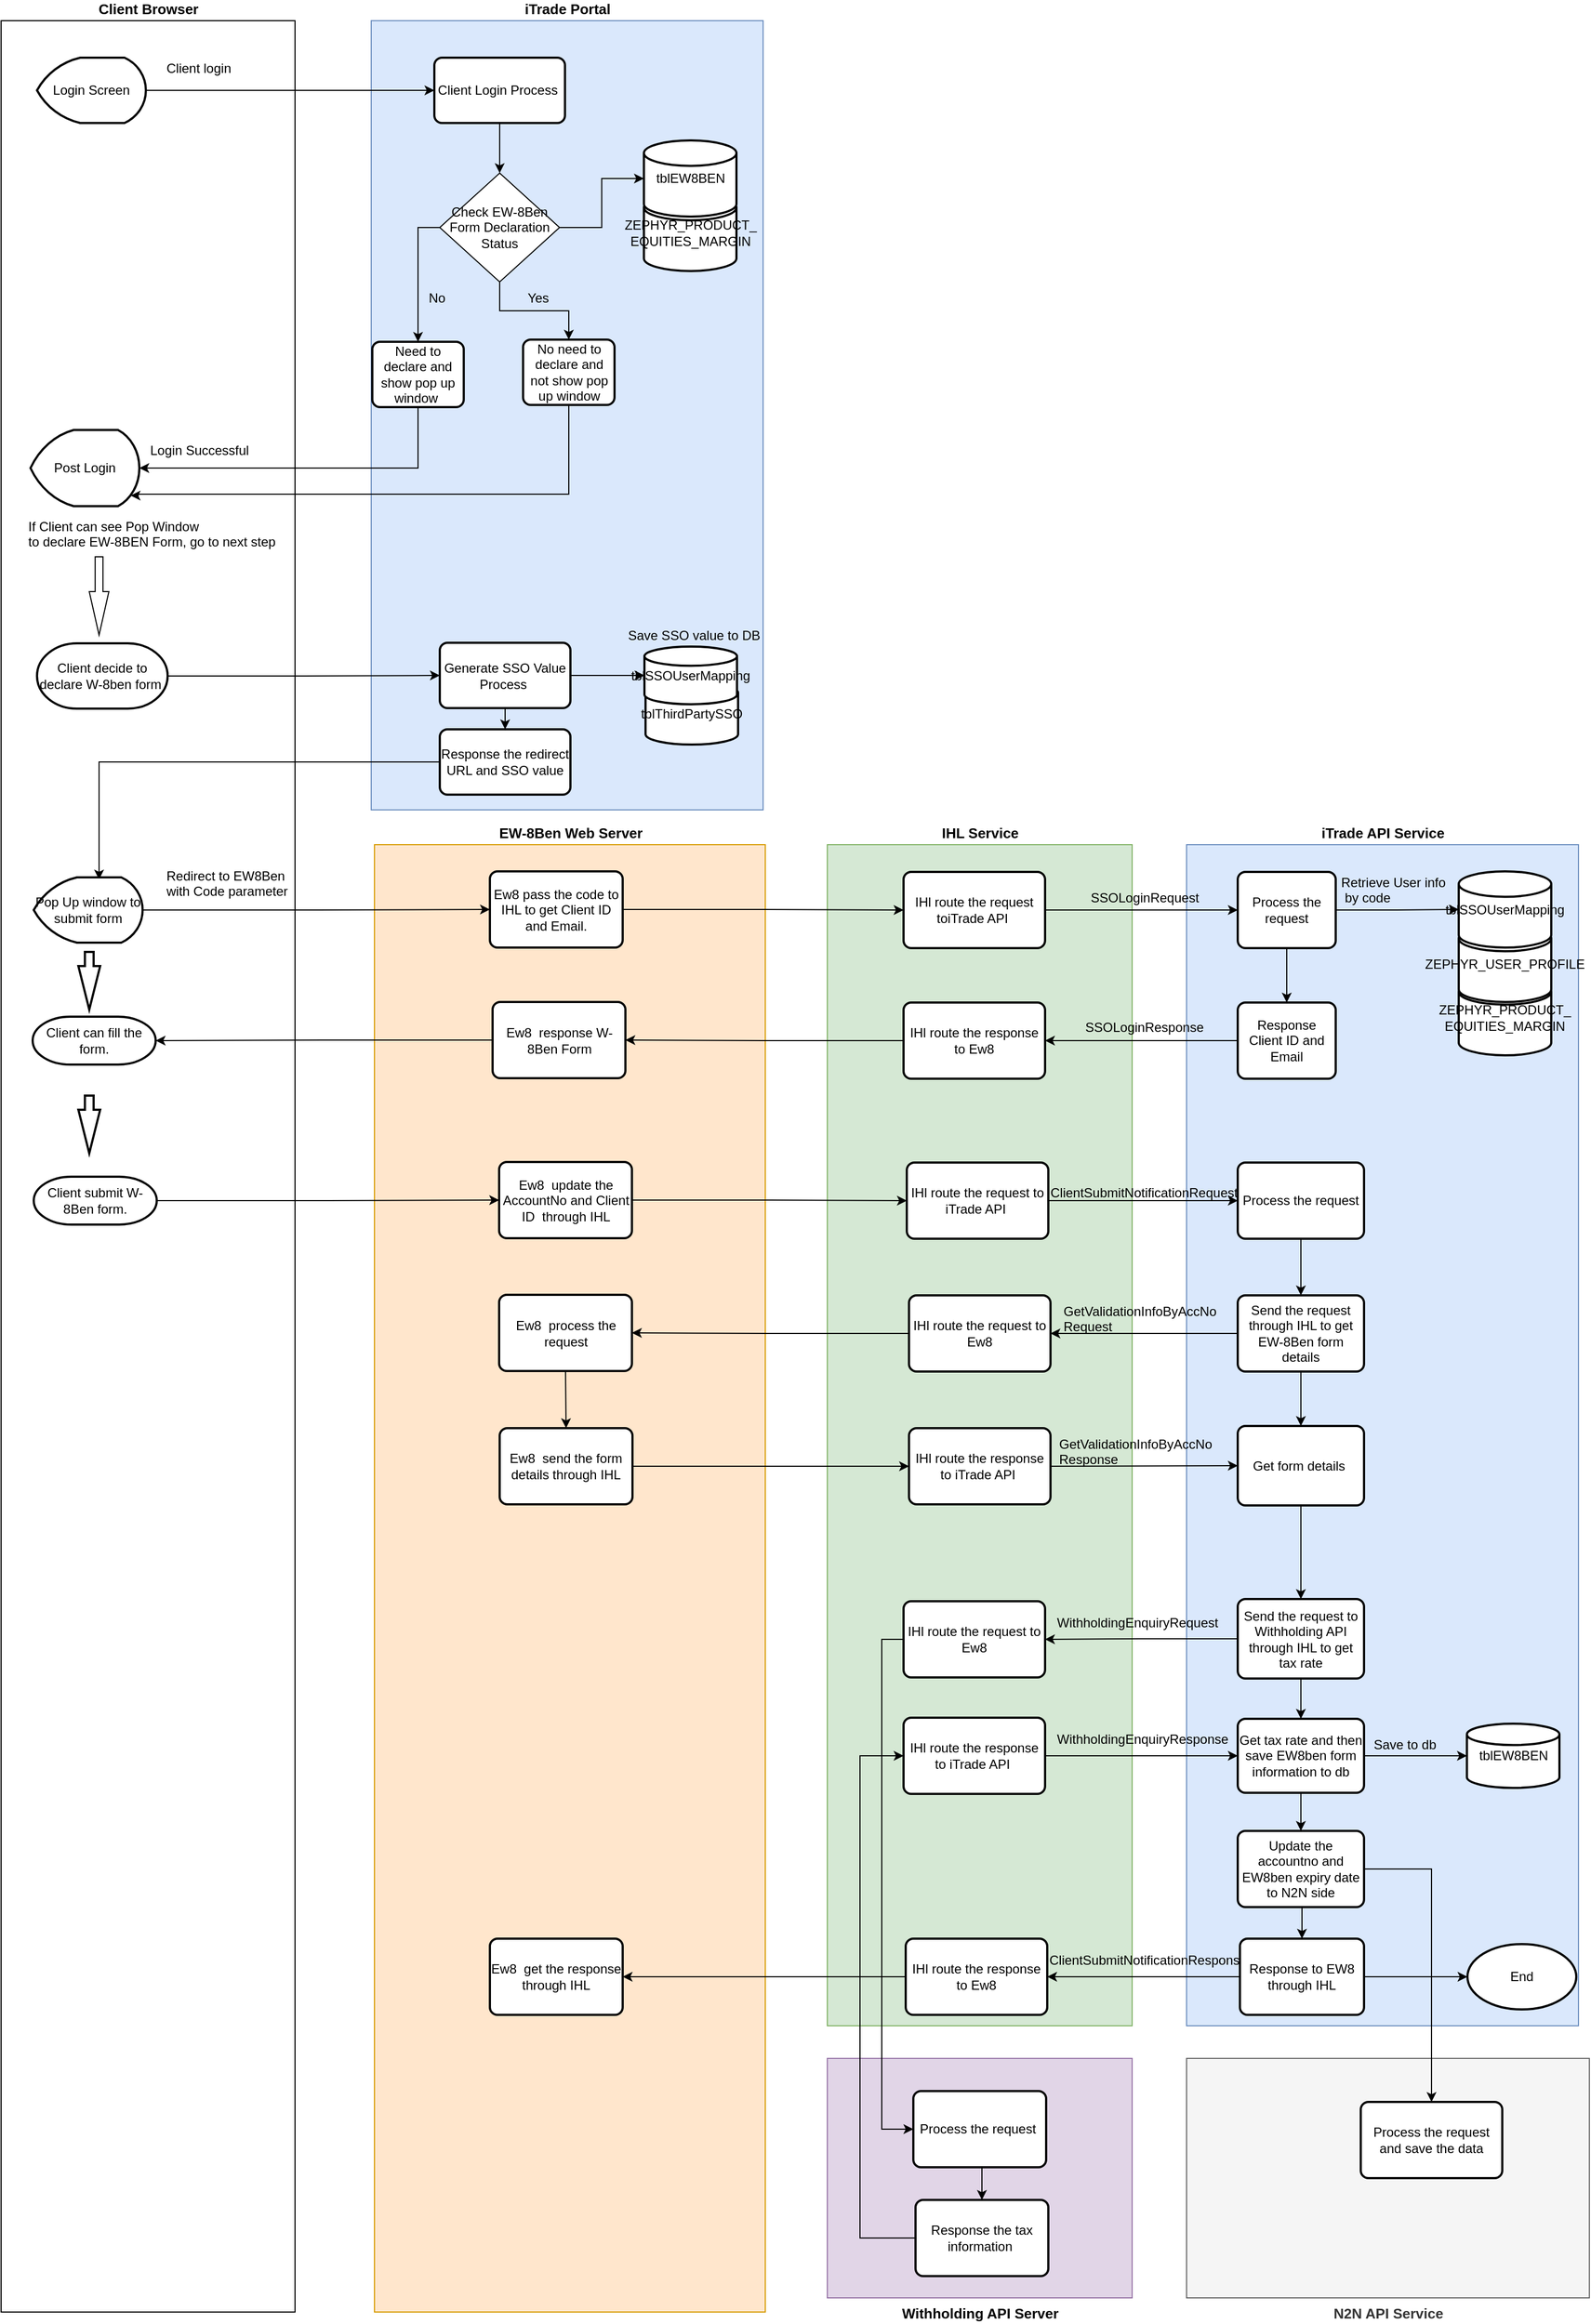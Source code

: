 <mxfile version="10.5.9" type="github"><diagram id="YMtYOnzUOrOTfLu4kTXC" name="Page-1"><mxGraphModel dx="1604" dy="1848" grid="1" gridSize="10" guides="1" tooltips="1" connect="1" arrows="1" fold="1" page="1" pageScale="1" pageWidth="850" pageHeight="1100" math="0" shadow="0"><root><mxCell id="0"/><mxCell id="1" parent="0"/><mxCell id="tJ9BCTHQ244fIdcCI2bb-15" value="Client Browser" style="verticalLabelPosition=top;verticalAlign=bottom;html=1;shape=mxgraph.basic.rect;fillColor=#ffffff;fillColor2=none;strokeColor=#000000;strokeWidth=1;size=20;indent=5;labelPosition=center;align=center;fontStyle=1;fontSize=13;" parent="1" vertex="1"><mxGeometry x="-682" y="-965" width="270" height="2105" as="geometry"/></mxCell><mxCell id="tJ9BCTHQ244fIdcCI2bb-10" value="iTrade Portal" style="verticalLabelPosition=top;verticalAlign=bottom;html=1;shape=mxgraph.basic.rect;fillColor2=none;strokeWidth=1;size=20;indent=5;labelPosition=center;align=center;fontStyle=1;fontSize=13;fillColor=#dae8fc;strokeColor=#6c8ebf;" parent="1" vertex="1"><mxGeometry x="-342" y="-965" width="360" height="725" as="geometry"/></mxCell><mxCell id="x7NWvvhhakY7uaEACicM-8" style="edgeStyle=orthogonalEdgeStyle;rounded=0;orthogonalLoop=1;jettySize=auto;html=1;exitX=1;exitY=0.5;exitDx=0;exitDy=0;exitPerimeter=0;entryX=0;entryY=0.5;entryDx=0;entryDy=0;fontSize=13;" parent="1" source="tJ9BCTHQ244fIdcCI2bb-2" target="tJ9BCTHQ244fIdcCI2bb-8" edge="1"><mxGeometry relative="1" as="geometry"/></mxCell><mxCell id="tJ9BCTHQ244fIdcCI2bb-2" value="Login Screen" style="strokeWidth=2;html=1;shape=mxgraph.flowchart.display;whiteSpace=wrap;" parent="1" vertex="1"><mxGeometry x="-649" y="-931" width="100" height="60" as="geometry"/></mxCell><mxCell id="x7NWvvhhakY7uaEACicM-4" style="edgeStyle=orthogonalEdgeStyle;rounded=0;orthogonalLoop=1;jettySize=auto;html=1;exitX=0.5;exitY=1;exitDx=0;exitDy=0;fontSize=13;" parent="1" source="tJ9BCTHQ244fIdcCI2bb-8" target="tJ9BCTHQ244fIdcCI2bb-9" edge="1"><mxGeometry relative="1" as="geometry"/></mxCell><mxCell id="tJ9BCTHQ244fIdcCI2bb-8" value="Client Login Process&amp;nbsp;" style="rounded=1;whiteSpace=wrap;html=1;absoluteArcSize=1;arcSize=14;strokeWidth=2;" parent="1" vertex="1"><mxGeometry x="-284" y="-931" width="120" height="60" as="geometry"/></mxCell><mxCell id="22XE5wsb6GLYgaNZncnY-3" style="edgeStyle=orthogonalEdgeStyle;rounded=0;orthogonalLoop=1;jettySize=auto;html=1;exitX=0.5;exitY=1;exitDx=0;exitDy=0;entryX=0.5;entryY=0;entryDx=0;entryDy=0;" edge="1" parent="1" source="tJ9BCTHQ244fIdcCI2bb-9" target="22XE5wsb6GLYgaNZncnY-2"><mxGeometry relative="1" as="geometry"/></mxCell><mxCell id="22XE5wsb6GLYgaNZncnY-4" style="edgeStyle=orthogonalEdgeStyle;rounded=0;orthogonalLoop=1;jettySize=auto;html=1;exitX=0;exitY=0.5;exitDx=0;exitDy=0;entryX=0.5;entryY=0;entryDx=0;entryDy=0;" edge="1" parent="1" source="tJ9BCTHQ244fIdcCI2bb-9" target="22XE5wsb6GLYgaNZncnY-1"><mxGeometry relative="1" as="geometry"/></mxCell><mxCell id="tJ9BCTHQ244fIdcCI2bb-9" value="&lt;span&gt;Check EW-8Ben Form Declaration Status&lt;/span&gt;" style="rhombus;whiteSpace=wrap;html=1;" parent="1" vertex="1"><mxGeometry x="-279" y="-825" width="110" height="100" as="geometry"/></mxCell><mxCell id="tJ9BCTHQ244fIdcCI2bb-22" value="ZEPHYR_PRODUCT_&lt;br&gt;EQUITIES_MARGIN" style="strokeWidth=2;shape=mxgraph.flowchart.database;whiteSpace=wrap;html=1;labelPosition=center;verticalLabelPosition=middle;align=center;verticalAlign=middle;" parent="1" vertex="1"><mxGeometry x="-91.5" y="-805" width="85" height="70" as="geometry"/></mxCell><mxCell id="tJ9BCTHQ244fIdcCI2bb-26" style="edgeStyle=orthogonalEdgeStyle;rounded=0;orthogonalLoop=1;jettySize=auto;html=1;exitX=1;exitY=0.5;exitDx=0;exitDy=0;entryX=0;entryY=0.5;entryDx=0;entryDy=0;fontSize=13;verticalAlign=bottom;entryPerimeter=0;" parent="1" source="tJ9BCTHQ244fIdcCI2bb-9" target="tJ9BCTHQ244fIdcCI2bb-3" edge="1"><mxGeometry relative="1" as="geometry"/></mxCell><mxCell id="tJ9BCTHQ244fIdcCI2bb-3" value="tblEW8BEN" style="strokeWidth=2;html=1;shape=mxgraph.flowchart.database;whiteSpace=wrap;" parent="1" vertex="1"><mxGeometry x="-91.5" y="-855" width="85" height="70" as="geometry"/></mxCell><mxCell id="x7NWvvhhakY7uaEACicM-1" value="Yes&lt;br style=&quot;font-size: 12px&quot;&gt;" style="text;html=1;resizable=0;points=[];autosize=1;align=center;verticalAlign=top;spacingTop=-4;fontSize=12;" parent="1" vertex="1"><mxGeometry x="-209" y="-720" width="40" height="20" as="geometry"/></mxCell><mxCell id="x7NWvvhhakY7uaEACicM-14" value="Post Login" style="strokeWidth=2;html=1;shape=mxgraph.flowchart.display;whiteSpace=wrap;" parent="1" vertex="1"><mxGeometry x="-655" y="-589" width="100" height="70" as="geometry"/></mxCell><mxCell id="x7NWvvhhakY7uaEACicM-16" value="Login Successful&lt;br style=&quot;font-size: 12px;&quot;&gt;" style="text;html=1;resizable=0;points=[];autosize=1;align=left;verticalAlign=top;spacingTop=-4;fontSize=12;" parent="1" vertex="1"><mxGeometry x="-547" y="-580" width="110" height="20" as="geometry"/></mxCell><mxCell id="x7NWvvhhakY7uaEACicM-18" value="If Client can see Pop Window &lt;br style=&quot;font-size: 12px&quot;&gt;to declare EW-8BEN Form, go to next step&lt;br style=&quot;font-size: 12px&quot;&gt;" style="text;html=1;resizable=0;points=[];autosize=1;align=left;verticalAlign=top;spacingTop=-4;fontSize=12;" parent="1" vertex="1"><mxGeometry x="-659" y="-510" width="240" height="30" as="geometry"/></mxCell><mxCell id="x7NWvvhhakY7uaEACicM-19" value="Client login&lt;br style=&quot;font-size: 12px;&quot;&gt;" style="text;html=1;resizable=0;points=[];autosize=1;align=left;verticalAlign=top;spacingTop=-4;fontSize=12;" parent="1" vertex="1"><mxGeometry x="-532" y="-931" width="80" height="20" as="geometry"/></mxCell><mxCell id="x7NWvvhhakY7uaEACicM-23" style="edgeStyle=orthogonalEdgeStyle;rounded=0;orthogonalLoop=1;jettySize=auto;html=1;exitX=1;exitY=0.5;exitDx=0;exitDy=0;exitPerimeter=0;entryX=0;entryY=0.5;entryDx=0;entryDy=0;fontSize=12;" parent="1" source="x7NWvvhhakY7uaEACicM-21" target="x7NWvvhhakY7uaEACicM-22" edge="1"><mxGeometry relative="1" as="geometry"/></mxCell><mxCell id="x7NWvvhhakY7uaEACicM-21" value="Client decide to declare W-8ben form&amp;nbsp;" style="strokeWidth=2;html=1;shape=mxgraph.flowchart.terminator;whiteSpace=wrap;fontSize=12;" parent="1" vertex="1"><mxGeometry x="-649" y="-393" width="120" height="60" as="geometry"/></mxCell><mxCell id="x7NWvvhhakY7uaEACicM-28" style="edgeStyle=orthogonalEdgeStyle;rounded=0;orthogonalLoop=1;jettySize=auto;html=1;exitX=1;exitY=0.5;exitDx=0;exitDy=0;entryX=0;entryY=0.5;entryDx=0;entryDy=0;entryPerimeter=0;fontSize=12;" parent="1" source="x7NWvvhhakY7uaEACicM-22" target="x7NWvvhhakY7uaEACicM-25" edge="1"><mxGeometry relative="1" as="geometry"/></mxCell><mxCell id="BPQKgwoo89sPlXSKVGjw-5" style="edgeStyle=orthogonalEdgeStyle;rounded=0;orthogonalLoop=1;jettySize=auto;html=1;exitX=0.5;exitY=1;exitDx=0;exitDy=0;entryX=0.5;entryY=0;entryDx=0;entryDy=0;" parent="1" source="x7NWvvhhakY7uaEACicM-22" target="BPQKgwoo89sPlXSKVGjw-2" edge="1"><mxGeometry relative="1" as="geometry"/></mxCell><mxCell id="x7NWvvhhakY7uaEACicM-22" value="Generate SSO Value Process&amp;nbsp;" style="rounded=1;whiteSpace=wrap;html=1;absoluteArcSize=1;arcSize=14;strokeWidth=2;" parent="1" vertex="1"><mxGeometry x="-279" y="-393.5" width="120" height="60" as="geometry"/></mxCell><mxCell id="x7NWvvhhakY7uaEACicM-24" value="&lt;span&gt;Redirect to EW8Ben &lt;br&gt;with Code parameter&lt;/span&gt;&lt;br style=&quot;font-size: 12px&quot;&gt;" style="text;html=1;resizable=0;points=[];autosize=1;align=left;verticalAlign=top;spacingTop=-4;fontSize=12;" parent="1" vertex="1"><mxGeometry x="-532" y="-189" width="130" height="30" as="geometry"/></mxCell><mxCell id="x7NWvvhhakY7uaEACicM-26" value="tblThirdPartySSO" style="strokeWidth=2;html=1;shape=mxgraph.flowchart.database;whiteSpace=wrap;" parent="1" vertex="1"><mxGeometry x="-90" y="-357" width="85" height="57" as="geometry"/></mxCell><mxCell id="x7NWvvhhakY7uaEACicM-25" value="tblSSOUserMapping" style="strokeWidth=2;html=1;shape=mxgraph.flowchart.database;whiteSpace=wrap;" parent="1" vertex="1"><mxGeometry x="-91" y="-390" width="85" height="53" as="geometry"/></mxCell><mxCell id="x7NWvvhhakY7uaEACicM-27" value="" style="html=1;shadow=0;dashed=0;align=center;verticalAlign=middle;shape=mxgraph.arrows2.arrow;dy=0.6;dx=40;direction=south;notch=0;fontSize=12;" parent="1" vertex="1"><mxGeometry x="-601" y="-472.5" width="18" height="72" as="geometry"/></mxCell><mxCell id="BPQKgwoo89sPlXSKVGjw-10" style="edgeStyle=orthogonalEdgeStyle;rounded=0;orthogonalLoop=1;jettySize=auto;html=1;exitX=0;exitY=0.5;exitDx=0;exitDy=0;entryX=0.6;entryY=0.033;entryDx=0;entryDy=0;entryPerimeter=0;" parent="1" source="BPQKgwoo89sPlXSKVGjw-2" target="BPQKgwoo89sPlXSKVGjw-15" edge="1"><mxGeometry relative="1" as="geometry"><mxPoint x="-549" y="-345" as="targetPoint"/></mxGeometry></mxCell><mxCell id="BPQKgwoo89sPlXSKVGjw-2" value="Response the redirect URL and SSO value" style="rounded=1;whiteSpace=wrap;html=1;absoluteArcSize=1;arcSize=14;strokeWidth=2;" parent="1" vertex="1"><mxGeometry x="-279" y="-314" width="120" height="60" as="geometry"/></mxCell><mxCell id="BPQKgwoo89sPlXSKVGjw-6" value="Save SSO value to DB&lt;br style=&quot;font-size: 12px&quot;&gt;" style="text;html=1;resizable=0;points=[];autosize=1;align=left;verticalAlign=top;spacingTop=-4;fontSize=12;" parent="1" vertex="1"><mxGeometry x="-108" y="-410" width="140" height="20" as="geometry"/></mxCell><mxCell id="BPQKgwoo89sPlXSKVGjw-11" value="EW-8Ben Web Server" style="verticalLabelPosition=top;verticalAlign=bottom;html=1;shape=mxgraph.basic.rect;fillColor2=none;strokeWidth=1;size=20;indent=5;labelPosition=center;align=center;fontStyle=1;fontSize=13;fillColor=#ffe6cc;strokeColor=#d79b00;" parent="1" vertex="1"><mxGeometry x="-339" y="-208" width="359" height="1348" as="geometry"/></mxCell><mxCell id="BPQKgwoo89sPlXSKVGjw-12" value="IHL Service" style="verticalLabelPosition=top;verticalAlign=bottom;html=1;shape=mxgraph.basic.rect;fillColor2=none;strokeWidth=1;size=20;indent=5;labelPosition=center;align=center;fontStyle=1;fontSize=13;fillColor=#d5e8d4;strokeColor=#82b366;" parent="1" vertex="1"><mxGeometry x="77" y="-208" width="280" height="1085" as="geometry"/></mxCell><mxCell id="BPQKgwoo89sPlXSKVGjw-13" value="iTrade API Service" style="verticalLabelPosition=top;verticalAlign=bottom;html=1;shape=mxgraph.basic.rect;fillColor2=none;strokeWidth=1;size=20;indent=5;labelPosition=center;align=center;fontStyle=1;fontSize=13;fillColor=#dae8fc;strokeColor=#6c8ebf;" parent="1" vertex="1"><mxGeometry x="407" y="-208" width="360" height="1085" as="geometry"/></mxCell><mxCell id="BPQKgwoo89sPlXSKVGjw-14" value="N2N API Service" style="verticalLabelPosition=bottom;verticalAlign=top;html=1;shape=mxgraph.basic.rect;fillColor2=none;strokeWidth=1;size=20;indent=5;labelPosition=center;align=center;fontStyle=1;fontSize=13;fillColor=#f5f5f5;strokeColor=#666666;fontColor=#333333;" parent="1" vertex="1"><mxGeometry x="407" y="907" width="370" height="220" as="geometry"/></mxCell><mxCell id="22XE5wsb6GLYgaNZncnY-143" style="edgeStyle=orthogonalEdgeStyle;rounded=0;orthogonalLoop=1;jettySize=auto;html=1;exitX=1;exitY=0.5;exitDx=0;exitDy=0;exitPerimeter=0;entryX=0;entryY=0.5;entryDx=0;entryDy=0;" edge="1" parent="1" source="BPQKgwoo89sPlXSKVGjw-15" target="BPQKgwoo89sPlXSKVGjw-17"><mxGeometry relative="1" as="geometry"/></mxCell><mxCell id="BPQKgwoo89sPlXSKVGjw-15" value="Pop Up window to submit form" style="strokeWidth=2;html=1;shape=mxgraph.flowchart.display;whiteSpace=wrap;" parent="1" vertex="1"><mxGeometry x="-652" y="-178" width="100" height="60" as="geometry"/></mxCell><mxCell id="BPQKgwoo89sPlXSKVGjw-21" style="edgeStyle=orthogonalEdgeStyle;rounded=0;orthogonalLoop=1;jettySize=auto;html=1;exitX=1;exitY=0.5;exitDx=0;exitDy=0;entryX=0;entryY=0.5;entryDx=0;entryDy=0;" parent="1" source="BPQKgwoo89sPlXSKVGjw-17" target="BPQKgwoo89sPlXSKVGjw-20" edge="1"><mxGeometry relative="1" as="geometry"/></mxCell><mxCell id="BPQKgwoo89sPlXSKVGjw-17" value="Ew8 pass the code to IHL to get Client ID and Email." style="rounded=1;whiteSpace=wrap;html=1;absoluteArcSize=1;arcSize=14;strokeWidth=2;" parent="1" vertex="1"><mxGeometry x="-233" y="-183.5" width="122" height="70" as="geometry"/></mxCell><mxCell id="BPQKgwoo89sPlXSKVGjw-24" style="edgeStyle=orthogonalEdgeStyle;rounded=0;orthogonalLoop=1;jettySize=auto;html=1;exitX=1;exitY=0.5;exitDx=0;exitDy=0;entryX=0;entryY=0.5;entryDx=0;entryDy=0;" parent="1" source="BPQKgwoo89sPlXSKVGjw-20" target="BPQKgwoo89sPlXSKVGjw-23" edge="1"><mxGeometry relative="1" as="geometry"/></mxCell><mxCell id="BPQKgwoo89sPlXSKVGjw-20" value="IHl route the request toiTrade API&amp;nbsp;" style="rounded=1;whiteSpace=wrap;html=1;absoluteArcSize=1;arcSize=14;strokeWidth=2;" parent="1" vertex="1"><mxGeometry x="147" y="-183" width="130" height="70" as="geometry"/></mxCell><mxCell id="22XE5wsb6GLYgaNZncnY-15" style="edgeStyle=orthogonalEdgeStyle;rounded=0;orthogonalLoop=1;jettySize=auto;html=1;exitX=1;exitY=0.5;exitDx=0;exitDy=0;entryX=0;entryY=0.5;entryDx=0;entryDy=0;entryPerimeter=0;" edge="1" parent="1" source="BPQKgwoo89sPlXSKVGjw-23" target="22XE5wsb6GLYgaNZncnY-14"><mxGeometry relative="1" as="geometry"/></mxCell><mxCell id="22XE5wsb6GLYgaNZncnY-18" style="edgeStyle=orthogonalEdgeStyle;rounded=0;orthogonalLoop=1;jettySize=auto;html=1;exitX=0.5;exitY=1;exitDx=0;exitDy=0;" edge="1" parent="1" source="BPQKgwoo89sPlXSKVGjw-23" target="22XE5wsb6GLYgaNZncnY-17"><mxGeometry relative="1" as="geometry"/></mxCell><mxCell id="BPQKgwoo89sPlXSKVGjw-23" value="Process the request" style="rounded=1;whiteSpace=wrap;html=1;absoluteArcSize=1;arcSize=14;strokeWidth=2;" parent="1" vertex="1"><mxGeometry x="454" y="-183" width="90" height="70" as="geometry"/></mxCell><mxCell id="BPQKgwoo89sPlXSKVGjw-25" value="Process the request and save the data" style="rounded=1;whiteSpace=wrap;html=1;absoluteArcSize=1;arcSize=14;strokeWidth=2;" parent="1" vertex="1"><mxGeometry x="567" y="947" width="130" height="70" as="geometry"/></mxCell><mxCell id="22XE5wsb6GLYgaNZncnY-7" style="edgeStyle=orthogonalEdgeStyle;rounded=0;orthogonalLoop=1;jettySize=auto;html=1;exitX=0.5;exitY=1;exitDx=0;exitDy=0;entryX=1;entryY=0.5;entryDx=0;entryDy=0;entryPerimeter=0;" edge="1" parent="1" source="22XE5wsb6GLYgaNZncnY-1" target="x7NWvvhhakY7uaEACicM-14"><mxGeometry relative="1" as="geometry"/></mxCell><mxCell id="22XE5wsb6GLYgaNZncnY-1" value="Need to declare and show pop up window&amp;nbsp;" style="rounded=1;whiteSpace=wrap;html=1;absoluteArcSize=1;arcSize=14;strokeWidth=2;" vertex="1" parent="1"><mxGeometry x="-341" y="-670" width="84" height="60" as="geometry"/></mxCell><mxCell id="22XE5wsb6GLYgaNZncnY-12" style="edgeStyle=orthogonalEdgeStyle;rounded=0;orthogonalLoop=1;jettySize=auto;html=1;exitX=0.5;exitY=1;exitDx=0;exitDy=0;entryX=0.92;entryY=0.86;entryDx=0;entryDy=0;entryPerimeter=0;" edge="1" parent="1" source="22XE5wsb6GLYgaNZncnY-2" target="x7NWvvhhakY7uaEACicM-14"><mxGeometry relative="1" as="geometry"><Array as="points"><mxPoint x="-160" y="-530"/><mxPoint x="-556" y="-530"/></Array></mxGeometry></mxCell><mxCell id="22XE5wsb6GLYgaNZncnY-2" value="No need to declare and not show pop up window" style="rounded=1;whiteSpace=wrap;html=1;absoluteArcSize=1;arcSize=14;strokeWidth=2;" vertex="1" parent="1"><mxGeometry x="-202.5" y="-672" width="84" height="60" as="geometry"/></mxCell><mxCell id="22XE5wsb6GLYgaNZncnY-5" value="No&lt;br style=&quot;font-size: 12px&quot;&gt;" style="text;html=1;resizable=0;points=[];autosize=1;align=center;verticalAlign=top;spacingTop=-4;fontSize=12;" vertex="1" parent="1"><mxGeometry x="-297" y="-720" width="30" height="20" as="geometry"/></mxCell><mxCell id="22XE5wsb6GLYgaNZncnY-16" value="Retrieve User info&lt;br&gt;&amp;nbsp;by code&lt;br style=&quot;font-size: 12px&quot;&gt;" style="text;html=1;resizable=0;points=[];autosize=1;align=left;verticalAlign=top;spacingTop=-4;fontSize=12;" vertex="1" parent="1"><mxGeometry x="547" y="-183" width="110" height="30" as="geometry"/></mxCell><mxCell id="22XE5wsb6GLYgaNZncnY-20" style="edgeStyle=orthogonalEdgeStyle;rounded=0;orthogonalLoop=1;jettySize=auto;html=1;exitX=0;exitY=0.5;exitDx=0;exitDy=0;entryX=1;entryY=0.5;entryDx=0;entryDy=0;" edge="1" parent="1" source="22XE5wsb6GLYgaNZncnY-17" target="22XE5wsb6GLYgaNZncnY-19"><mxGeometry relative="1" as="geometry"/></mxCell><mxCell id="22XE5wsb6GLYgaNZncnY-17" value="Response Client ID and Email" style="rounded=1;whiteSpace=wrap;html=1;absoluteArcSize=1;arcSize=14;strokeWidth=2;" vertex="1" parent="1"><mxGeometry x="454" y="-63" width="90" height="70" as="geometry"/></mxCell><mxCell id="22XE5wsb6GLYgaNZncnY-22" style="edgeStyle=orthogonalEdgeStyle;rounded=0;orthogonalLoop=1;jettySize=auto;html=1;exitX=0;exitY=0.5;exitDx=0;exitDy=0;entryX=1;entryY=0.5;entryDx=0;entryDy=0;" edge="1" parent="1" source="22XE5wsb6GLYgaNZncnY-19" target="22XE5wsb6GLYgaNZncnY-21"><mxGeometry relative="1" as="geometry"/></mxCell><mxCell id="22XE5wsb6GLYgaNZncnY-19" value="IHl route the response to Ew8" style="rounded=1;whiteSpace=wrap;html=1;absoluteArcSize=1;arcSize=14;strokeWidth=2;" vertex="1" parent="1"><mxGeometry x="147" y="-63" width="130" height="70" as="geometry"/></mxCell><mxCell id="22XE5wsb6GLYgaNZncnY-146" style="edgeStyle=orthogonalEdgeStyle;rounded=0;orthogonalLoop=1;jettySize=auto;html=1;exitX=0;exitY=0.5;exitDx=0;exitDy=0;entryX=1;entryY=0.5;entryDx=0;entryDy=0;entryPerimeter=0;" edge="1" parent="1" source="22XE5wsb6GLYgaNZncnY-21" target="22XE5wsb6GLYgaNZncnY-27"><mxGeometry relative="1" as="geometry"/></mxCell><mxCell id="22XE5wsb6GLYgaNZncnY-21" value="Ew8&amp;nbsp; response W-8Ben Form" style="rounded=1;whiteSpace=wrap;html=1;absoluteArcSize=1;arcSize=14;strokeWidth=2;" vertex="1" parent="1"><mxGeometry x="-230.5" y="-63.5" width="122" height="70" as="geometry"/></mxCell><mxCell id="22XE5wsb6GLYgaNZncnY-27" value="Client can fill the form." style="strokeWidth=2;html=1;shape=mxgraph.flowchart.terminator;whiteSpace=wrap;fontSize=12;" vertex="1" parent="1"><mxGeometry x="-653" y="-50" width="113" height="44" as="geometry"/></mxCell><mxCell id="22XE5wsb6GLYgaNZncnY-30" value="" style="verticalLabelPosition=bottom;verticalAlign=top;html=1;strokeWidth=2;shape=mxgraph.arrows2.arrow;dy=0.6;dx=40;notch=0;align=center;flipV=1;direction=north;" vertex="1" parent="1"><mxGeometry x="-611" y="-109.5" width="20" height="53" as="geometry"/></mxCell><mxCell id="22XE5wsb6GLYgaNZncnY-144" style="edgeStyle=orthogonalEdgeStyle;rounded=0;orthogonalLoop=1;jettySize=auto;html=1;exitX=1;exitY=0.5;exitDx=0;exitDy=0;exitPerimeter=0;entryX=0;entryY=0.5;entryDx=0;entryDy=0;" edge="1" parent="1" source="22XE5wsb6GLYgaNZncnY-33" target="22XE5wsb6GLYgaNZncnY-35"><mxGeometry relative="1" as="geometry"/></mxCell><mxCell id="22XE5wsb6GLYgaNZncnY-33" value="Client submit W-8Ben form." style="strokeWidth=2;html=1;shape=mxgraph.flowchart.terminator;whiteSpace=wrap;fontSize=12;" vertex="1" parent="1"><mxGeometry x="-652" y="97" width="113" height="44" as="geometry"/></mxCell><mxCell id="22XE5wsb6GLYgaNZncnY-34" value="" style="verticalLabelPosition=bottom;verticalAlign=top;html=1;strokeWidth=2;shape=mxgraph.arrows2.arrow;dy=0.6;dx=40;notch=0;align=center;flipV=1;direction=north;" vertex="1" parent="1"><mxGeometry x="-611" y="22.5" width="20" height="53" as="geometry"/></mxCell><mxCell id="22XE5wsb6GLYgaNZncnY-142" style="edgeStyle=orthogonalEdgeStyle;rounded=0;orthogonalLoop=1;jettySize=auto;html=1;exitX=1;exitY=0.5;exitDx=0;exitDy=0;entryX=0;entryY=0.5;entryDx=0;entryDy=0;" edge="1" parent="1" source="22XE5wsb6GLYgaNZncnY-35" target="22XE5wsb6GLYgaNZncnY-37"><mxGeometry relative="1" as="geometry"/></mxCell><mxCell id="22XE5wsb6GLYgaNZncnY-35" value="Ew8&amp;nbsp; update the AccountNo and Client ID&amp;nbsp; through IHL" style="rounded=1;whiteSpace=wrap;html=1;absoluteArcSize=1;arcSize=14;strokeWidth=2;" vertex="1" parent="1"><mxGeometry x="-224.5" y="83.5" width="122" height="70" as="geometry"/></mxCell><mxCell id="22XE5wsb6GLYgaNZncnY-54" style="edgeStyle=none;rounded=0;orthogonalLoop=1;jettySize=auto;html=1;exitX=1;exitY=0.5;exitDx=0;exitDy=0;entryX=0;entryY=0.5;entryDx=0;entryDy=0;" edge="1" parent="1" source="22XE5wsb6GLYgaNZncnY-37" target="22XE5wsb6GLYgaNZncnY-42"><mxGeometry relative="1" as="geometry"/></mxCell><mxCell id="22XE5wsb6GLYgaNZncnY-37" value="IHl route the request to iTrade API&amp;nbsp;" style="rounded=1;whiteSpace=wrap;html=1;absoluteArcSize=1;arcSize=14;strokeWidth=2;" vertex="1" parent="1"><mxGeometry x="150" y="84" width="130" height="70" as="geometry"/></mxCell><mxCell id="22XE5wsb6GLYgaNZncnY-40" value="ZEPHYR_PRODUCT_&lt;br&gt;EQUITIES_MARGIN" style="strokeWidth=2;shape=mxgraph.flowchart.database;whiteSpace=wrap;html=1;labelPosition=center;verticalLabelPosition=middle;align=center;verticalAlign=middle;" vertex="1" parent="1"><mxGeometry x="657" y="-84.5" width="85" height="70" as="geometry"/></mxCell><mxCell id="22XE5wsb6GLYgaNZncnY-13" value="ZEPHYR_USER_PROFILE" style="strokeWidth=2;shape=mxgraph.flowchart.database;whiteSpace=wrap;html=1;labelPosition=center;verticalLabelPosition=middle;align=center;verticalAlign=middle;" vertex="1" parent="1"><mxGeometry x="657" y="-133.5" width="85" height="70" as="geometry"/></mxCell><mxCell id="22XE5wsb6GLYgaNZncnY-14" value="tblSSOUserMapping" style="strokeWidth=2;html=1;shape=mxgraph.flowchart.database;whiteSpace=wrap;" vertex="1" parent="1"><mxGeometry x="657" y="-183.5" width="85" height="70" as="geometry"/></mxCell><mxCell id="22XE5wsb6GLYgaNZncnY-51" style="rounded=0;orthogonalLoop=1;jettySize=auto;html=1;exitX=0;exitY=0.5;exitDx=0;exitDy=0;entryX=1;entryY=0.5;entryDx=0;entryDy=0;" edge="1" parent="1" source="22XE5wsb6GLYgaNZncnY-41" target="22XE5wsb6GLYgaNZncnY-48"><mxGeometry relative="1" as="geometry"/></mxCell><mxCell id="22XE5wsb6GLYgaNZncnY-68" style="edgeStyle=orthogonalEdgeStyle;rounded=0;orthogonalLoop=1;jettySize=auto;html=1;exitX=0.5;exitY=1;exitDx=0;exitDy=0;entryX=0.5;entryY=0;entryDx=0;entryDy=0;" edge="1" parent="1" source="22XE5wsb6GLYgaNZncnY-41" target="22XE5wsb6GLYgaNZncnY-59"><mxGeometry relative="1" as="geometry"/></mxCell><mxCell id="22XE5wsb6GLYgaNZncnY-41" value="Send the request through IHL to get EW-8Ben form details" style="rounded=1;whiteSpace=wrap;html=1;absoluteArcSize=1;arcSize=14;strokeWidth=2;" vertex="1" parent="1"><mxGeometry x="454" y="206" width="116" height="70" as="geometry"/></mxCell><mxCell id="22XE5wsb6GLYgaNZncnY-43" style="edgeStyle=elbowEdgeStyle;rounded=0;orthogonalLoop=1;jettySize=auto;elbow=vertical;html=1;exitX=0.5;exitY=1;exitDx=0;exitDy=0;entryX=0.5;entryY=0;entryDx=0;entryDy=0;" edge="1" parent="1" source="22XE5wsb6GLYgaNZncnY-42" target="22XE5wsb6GLYgaNZncnY-41"><mxGeometry relative="1" as="geometry"/></mxCell><mxCell id="22XE5wsb6GLYgaNZncnY-42" value="Process the request" style="rounded=1;whiteSpace=wrap;html=1;absoluteArcSize=1;arcSize=14;strokeWidth=2;" vertex="1" parent="1"><mxGeometry x="454" y="84" width="116" height="70" as="geometry"/></mxCell><mxCell id="22XE5wsb6GLYgaNZncnY-141" style="edgeStyle=orthogonalEdgeStyle;rounded=0;orthogonalLoop=1;jettySize=auto;html=1;exitX=0;exitY=0.5;exitDx=0;exitDy=0;entryX=1;entryY=0.5;entryDx=0;entryDy=0;" edge="1" parent="1" source="22XE5wsb6GLYgaNZncnY-48" target="22XE5wsb6GLYgaNZncnY-50"><mxGeometry relative="1" as="geometry"/></mxCell><mxCell id="22XE5wsb6GLYgaNZncnY-48" value="IHl route the request to Ew8" style="rounded=1;whiteSpace=wrap;html=1;absoluteArcSize=1;arcSize=14;strokeWidth=2;" vertex="1" parent="1"><mxGeometry x="152" y="206" width="130" height="70" as="geometry"/></mxCell><mxCell id="22XE5wsb6GLYgaNZncnY-56" style="edgeStyle=none;rounded=0;orthogonalLoop=1;jettySize=auto;html=1;exitX=0.5;exitY=1;exitDx=0;exitDy=0;entryX=0.5;entryY=0;entryDx=0;entryDy=0;" edge="1" parent="1" source="22XE5wsb6GLYgaNZncnY-50" target="22XE5wsb6GLYgaNZncnY-55"><mxGeometry relative="1" as="geometry"/></mxCell><mxCell id="22XE5wsb6GLYgaNZncnY-50" value="Ew8&amp;nbsp; process the request" style="rounded=1;whiteSpace=wrap;html=1;absoluteArcSize=1;arcSize=14;strokeWidth=2;" vertex="1" parent="1"><mxGeometry x="-224.5" y="205.5" width="122" height="70" as="geometry"/></mxCell><mxCell id="22XE5wsb6GLYgaNZncnY-53" value="&lt;span&gt;GetValidationInfoByAccNo&lt;br&gt;&lt;/span&gt;Request&lt;br&gt;" style="text;html=1;resizable=0;points=[];autosize=1;align=left;verticalAlign=top;spacingTop=-4;fontSize=12;" vertex="1" parent="1"><mxGeometry x="292" y="211" width="160" height="30" as="geometry"/></mxCell><mxCell id="22XE5wsb6GLYgaNZncnY-140" style="edgeStyle=orthogonalEdgeStyle;rounded=0;orthogonalLoop=1;jettySize=auto;html=1;exitX=1;exitY=0.5;exitDx=0;exitDy=0;entryX=0;entryY=0.5;entryDx=0;entryDy=0;" edge="1" parent="1" source="22XE5wsb6GLYgaNZncnY-55" target="22XE5wsb6GLYgaNZncnY-57"><mxGeometry relative="1" as="geometry"/></mxCell><mxCell id="22XE5wsb6GLYgaNZncnY-55" value="Ew8&amp;nbsp; send the form details through IHL" style="rounded=1;whiteSpace=wrap;html=1;absoluteArcSize=1;arcSize=14;strokeWidth=2;" vertex="1" parent="1"><mxGeometry x="-224" y="328" width="122" height="70" as="geometry"/></mxCell><mxCell id="22XE5wsb6GLYgaNZncnY-62" style="edgeStyle=none;rounded=0;orthogonalLoop=1;jettySize=auto;html=1;exitX=1;exitY=0.5;exitDx=0;exitDy=0;entryX=0;entryY=0.5;entryDx=0;entryDy=0;" edge="1" parent="1" source="22XE5wsb6GLYgaNZncnY-57" target="22XE5wsb6GLYgaNZncnY-59"><mxGeometry relative="1" as="geometry"/></mxCell><mxCell id="22XE5wsb6GLYgaNZncnY-57" value="IHl route the response to iTrade API&amp;nbsp;" style="rounded=1;whiteSpace=wrap;html=1;absoluteArcSize=1;arcSize=14;strokeWidth=2;" vertex="1" parent="1"><mxGeometry x="152" y="328" width="130" height="70" as="geometry"/></mxCell><mxCell id="22XE5wsb6GLYgaNZncnY-72" style="edgeStyle=orthogonalEdgeStyle;rounded=0;orthogonalLoop=1;jettySize=auto;html=1;exitX=0.5;exitY=1;exitDx=0;exitDy=0;entryX=0.5;entryY=0;entryDx=0;entryDy=0;" edge="1" parent="1" source="22XE5wsb6GLYgaNZncnY-59" target="22XE5wsb6GLYgaNZncnY-70"><mxGeometry relative="1" as="geometry"/></mxCell><mxCell id="22XE5wsb6GLYgaNZncnY-59" value="Get form details&amp;nbsp;" style="rounded=1;whiteSpace=wrap;html=1;absoluteArcSize=1;arcSize=14;strokeWidth=2;" vertex="1" parent="1"><mxGeometry x="454" y="326" width="116" height="73" as="geometry"/></mxCell><mxCell id="22XE5wsb6GLYgaNZncnY-61" value="Withholding API Server&lt;br&gt;" style="verticalLabelPosition=bottom;verticalAlign=top;html=1;shape=mxgraph.basic.rect;fillColor=#e1d5e7;fillColor2=none;strokeColor=#9673a6;strokeWidth=1;size=20;indent=5;labelPosition=center;align=center;fontStyle=1;fontSize=13;" vertex="1" parent="1"><mxGeometry x="77" y="907" width="280" height="220" as="geometry"/></mxCell><mxCell id="22XE5wsb6GLYgaNZncnY-131" style="edgeStyle=orthogonalEdgeStyle;rounded=0;orthogonalLoop=1;jettySize=auto;html=1;exitX=0;exitY=0.5;exitDx=0;exitDy=0;entryX=0;entryY=0.5;entryDx=0;entryDy=0;" edge="1" parent="1" source="22XE5wsb6GLYgaNZncnY-63" target="22XE5wsb6GLYgaNZncnY-66"><mxGeometry relative="1" as="geometry"/></mxCell><mxCell id="22XE5wsb6GLYgaNZncnY-63" value="IHl route the request to Ew8" style="rounded=1;whiteSpace=wrap;html=1;absoluteArcSize=1;arcSize=14;strokeWidth=2;" vertex="1" parent="1"><mxGeometry x="147" y="487" width="130" height="70" as="geometry"/></mxCell><mxCell id="22XE5wsb6GLYgaNZncnY-133" style="edgeStyle=orthogonalEdgeStyle;rounded=0;orthogonalLoop=1;jettySize=auto;html=1;exitX=0.5;exitY=1;exitDx=0;exitDy=0;entryX=0.5;entryY=0;entryDx=0;entryDy=0;" edge="1" parent="1" source="22XE5wsb6GLYgaNZncnY-66" target="22XE5wsb6GLYgaNZncnY-69"><mxGeometry relative="1" as="geometry"/></mxCell><mxCell id="22XE5wsb6GLYgaNZncnY-66" value="Process the request&amp;nbsp;" style="rounded=1;whiteSpace=wrap;html=1;absoluteArcSize=1;arcSize=14;strokeWidth=2;" vertex="1" parent="1"><mxGeometry x="156" y="937" width="122" height="70" as="geometry"/></mxCell><mxCell id="22XE5wsb6GLYgaNZncnY-132" style="edgeStyle=orthogonalEdgeStyle;rounded=0;orthogonalLoop=1;jettySize=auto;html=1;exitX=0;exitY=0.5;exitDx=0;exitDy=0;entryX=0;entryY=0.5;entryDx=0;entryDy=0;" edge="1" parent="1" source="22XE5wsb6GLYgaNZncnY-69" target="22XE5wsb6GLYgaNZncnY-76"><mxGeometry relative="1" as="geometry"><Array as="points"><mxPoint x="107" y="1072"/><mxPoint x="107" y="629"/></Array></mxGeometry></mxCell><mxCell id="22XE5wsb6GLYgaNZncnY-69" value="Response the tax information&amp;nbsp;" style="rounded=1;whiteSpace=wrap;html=1;absoluteArcSize=1;arcSize=14;strokeWidth=2;" vertex="1" parent="1"><mxGeometry x="158" y="1037" width="122" height="70" as="geometry"/></mxCell><mxCell id="22XE5wsb6GLYgaNZncnY-73" style="edgeStyle=orthogonalEdgeStyle;rounded=0;orthogonalLoop=1;jettySize=auto;html=1;exitX=0;exitY=0.5;exitDx=0;exitDy=0;entryX=1;entryY=0.5;entryDx=0;entryDy=0;" edge="1" parent="1" source="22XE5wsb6GLYgaNZncnY-70" target="22XE5wsb6GLYgaNZncnY-63"><mxGeometry relative="1" as="geometry"/></mxCell><mxCell id="22XE5wsb6GLYgaNZncnY-87" value="" style="edgeStyle=elbowEdgeStyle;rounded=0;orthogonalLoop=1;jettySize=auto;html=1;" edge="1" parent="1" source="22XE5wsb6GLYgaNZncnY-70" target="22XE5wsb6GLYgaNZncnY-79"><mxGeometry relative="1" as="geometry"/></mxCell><mxCell id="22XE5wsb6GLYgaNZncnY-70" value="Send the request to Withholding API through IHL to get tax rate" style="rounded=1;whiteSpace=wrap;html=1;absoluteArcSize=1;arcSize=14;strokeWidth=2;" vertex="1" parent="1"><mxGeometry x="454" y="485" width="116" height="73" as="geometry"/></mxCell><mxCell id="22XE5wsb6GLYgaNZncnY-80" style="edgeStyle=elbowEdgeStyle;rounded=0;orthogonalLoop=1;jettySize=auto;html=1;exitX=1;exitY=0.5;exitDx=0;exitDy=0;entryX=0;entryY=0.5;entryDx=0;entryDy=0;" edge="1" parent="1" source="22XE5wsb6GLYgaNZncnY-76" target="22XE5wsb6GLYgaNZncnY-79"><mxGeometry relative="1" as="geometry"/></mxCell><mxCell id="22XE5wsb6GLYgaNZncnY-76" value="IHl route the response to iTrade API&amp;nbsp;" style="rounded=1;whiteSpace=wrap;html=1;absoluteArcSize=1;arcSize=14;strokeWidth=2;" vertex="1" parent="1"><mxGeometry x="147" y="594" width="130" height="70" as="geometry"/></mxCell><mxCell id="22XE5wsb6GLYgaNZncnY-122" value="" style="edgeStyle=orthogonalEdgeStyle;rounded=0;orthogonalLoop=1;jettySize=auto;html=1;" edge="1" parent="1" source="22XE5wsb6GLYgaNZncnY-79" target="22XE5wsb6GLYgaNZncnY-104"><mxGeometry relative="1" as="geometry"/></mxCell><mxCell id="22XE5wsb6GLYgaNZncnY-135" style="edgeStyle=orthogonalEdgeStyle;rounded=0;orthogonalLoop=1;jettySize=auto;html=1;exitX=1;exitY=0.5;exitDx=0;exitDy=0;entryX=0;entryY=0.5;entryDx=0;entryDy=0;entryPerimeter=0;" edge="1" parent="1" source="22XE5wsb6GLYgaNZncnY-79" target="22XE5wsb6GLYgaNZncnY-81"><mxGeometry relative="1" as="geometry"/></mxCell><mxCell id="22XE5wsb6GLYgaNZncnY-79" value="Get tax rate and then save EW8ben form information to db" style="rounded=1;whiteSpace=wrap;html=1;absoluteArcSize=1;arcSize=14;strokeWidth=2;" vertex="1" parent="1"><mxGeometry x="454" y="595" width="116" height="68" as="geometry"/></mxCell><mxCell id="22XE5wsb6GLYgaNZncnY-81" value="tblEW8BEN" style="strokeWidth=2;html=1;shape=mxgraph.flowchart.database;whiteSpace=wrap;" vertex="1" parent="1"><mxGeometry x="664.5" y="599.5" width="85" height="59" as="geometry"/></mxCell><mxCell id="22XE5wsb6GLYgaNZncnY-84" value="Save to db&lt;br style=&quot;font-size: 12px&quot;&gt;" style="text;html=1;resizable=0;points=[];autosize=1;align=left;verticalAlign=top;spacingTop=-4;fontSize=12;" vertex="1" parent="1"><mxGeometry x="577" y="609" width="70" height="20" as="geometry"/></mxCell><mxCell id="22XE5wsb6GLYgaNZncnY-88" value="&lt;span&gt;ClientSubmitNotificationRequest&lt;/span&gt;&lt;br&gt;" style="text;html=1;resizable=0;points=[];autosize=1;align=left;verticalAlign=top;spacingTop=-4;fontSize=12;" vertex="1" parent="1"><mxGeometry x="279.5" y="102" width="190" height="20" as="geometry"/></mxCell><mxCell id="22XE5wsb6GLYgaNZncnY-90" value="&lt;span&gt;WithholdingEnquiryRequest&lt;/span&gt;&lt;br&gt;" style="text;html=1;resizable=0;points=[];autosize=1;align=left;verticalAlign=top;spacingTop=-4;fontSize=12;" vertex="1" parent="1"><mxGeometry x="285.5" y="497" width="160" height="20" as="geometry"/></mxCell><mxCell id="22XE5wsb6GLYgaNZncnY-92" value="&lt;span&gt;SSOLoginRequest&lt;/span&gt;&lt;br&gt;" style="text;html=1;resizable=0;points=[];autosize=1;align=left;verticalAlign=top;spacingTop=-4;fontSize=12;" vertex="1" parent="1"><mxGeometry x="317" y="-169" width="110" height="20" as="geometry"/></mxCell><mxCell id="22XE5wsb6GLYgaNZncnY-94" value="&lt;span&gt;SSOLoginResponse&lt;/span&gt;&lt;br&gt;" style="text;html=1;resizable=0;points=[];autosize=1;align=left;verticalAlign=top;spacingTop=-4;fontSize=12;" vertex="1" parent="1"><mxGeometry x="312" y="-50.5" width="120" height="20" as="geometry"/></mxCell><mxCell id="22XE5wsb6GLYgaNZncnY-99" value="&lt;span&gt;WithholdingEnquiryResponse&lt;/span&gt;&lt;br&gt;" style="text;html=1;resizable=0;points=[];autosize=1;align=left;verticalAlign=top;spacingTop=-4;fontSize=12;" vertex="1" parent="1"><mxGeometry x="285.5" y="603.5" width="170" height="20" as="geometry"/></mxCell><mxCell id="22XE5wsb6GLYgaNZncnY-100" value="&lt;span&gt;GetValidationInfoByAccNo&lt;br&gt;Response&lt;/span&gt;&lt;br&gt;" style="text;html=1;resizable=0;points=[];autosize=1;align=left;verticalAlign=top;spacingTop=-4;fontSize=12;" vertex="1" parent="1"><mxGeometry x="288" y="332.5" width="160" height="30" as="geometry"/></mxCell><mxCell id="22XE5wsb6GLYgaNZncnY-103" value="&lt;span&gt;ClientSubmitNotificationResponse&lt;/span&gt;&lt;br&gt;" style="text;html=1;resizable=0;points=[];autosize=1;align=left;verticalAlign=top;spacingTop=-4;fontSize=12;" vertex="1" parent="1"><mxGeometry x="279" y="807" width="200" height="20" as="geometry"/></mxCell><mxCell id="22XE5wsb6GLYgaNZncnY-130" style="edgeStyle=orthogonalEdgeStyle;rounded=0;orthogonalLoop=1;jettySize=auto;html=1;exitX=0.5;exitY=1;exitDx=0;exitDy=0;entryX=0.5;entryY=0;entryDx=0;entryDy=0;" edge="1" parent="1" source="22XE5wsb6GLYgaNZncnY-104" target="22XE5wsb6GLYgaNZncnY-123"><mxGeometry relative="1" as="geometry"/></mxCell><mxCell id="22XE5wsb6GLYgaNZncnY-136" style="edgeStyle=orthogonalEdgeStyle;rounded=0;orthogonalLoop=1;jettySize=auto;html=1;exitX=1;exitY=0.5;exitDx=0;exitDy=0;entryX=0.5;entryY=0;entryDx=0;entryDy=0;" edge="1" parent="1" source="22XE5wsb6GLYgaNZncnY-104" target="BPQKgwoo89sPlXSKVGjw-25"><mxGeometry relative="1" as="geometry"/></mxCell><mxCell id="22XE5wsb6GLYgaNZncnY-104" value="Update the accountno and EW8ben expiry date to N2N side" style="rounded=1;whiteSpace=wrap;html=1;absoluteArcSize=1;arcSize=14;strokeWidth=2;" vertex="1" parent="1"><mxGeometry x="454" y="698" width="116" height="70" as="geometry"/></mxCell><mxCell id="22XE5wsb6GLYgaNZncnY-125" style="edgeStyle=orthogonalEdgeStyle;rounded=0;orthogonalLoop=1;jettySize=auto;html=1;exitX=0;exitY=0.5;exitDx=0;exitDy=0;entryX=1;entryY=0.5;entryDx=0;entryDy=0;" edge="1" parent="1" source="22XE5wsb6GLYgaNZncnY-123" target="22XE5wsb6GLYgaNZncnY-124"><mxGeometry relative="1" as="geometry"/></mxCell><mxCell id="22XE5wsb6GLYgaNZncnY-148" style="edgeStyle=orthogonalEdgeStyle;rounded=0;orthogonalLoop=1;jettySize=auto;html=1;exitX=1;exitY=0.5;exitDx=0;exitDy=0;" edge="1" parent="1" source="22XE5wsb6GLYgaNZncnY-123" target="22XE5wsb6GLYgaNZncnY-147"><mxGeometry relative="1" as="geometry"/></mxCell><mxCell id="22XE5wsb6GLYgaNZncnY-123" value="Response to EW8 through IHL" style="rounded=1;whiteSpace=wrap;html=1;absoluteArcSize=1;arcSize=14;strokeWidth=2;" vertex="1" parent="1"><mxGeometry x="456" y="797" width="114" height="70" as="geometry"/></mxCell><mxCell id="22XE5wsb6GLYgaNZncnY-127" style="edgeStyle=orthogonalEdgeStyle;rounded=0;orthogonalLoop=1;jettySize=auto;html=1;exitX=0;exitY=0.5;exitDx=0;exitDy=0;entryX=1;entryY=0.5;entryDx=0;entryDy=0;" edge="1" parent="1" source="22XE5wsb6GLYgaNZncnY-124" target="22XE5wsb6GLYgaNZncnY-126"><mxGeometry relative="1" as="geometry"/></mxCell><mxCell id="22XE5wsb6GLYgaNZncnY-124" value="IHl route the response to Ew8" style="rounded=1;whiteSpace=wrap;html=1;absoluteArcSize=1;arcSize=14;strokeWidth=2;" vertex="1" parent="1"><mxGeometry x="149" y="797" width="130" height="70" as="geometry"/></mxCell><mxCell id="22XE5wsb6GLYgaNZncnY-126" value="Ew8&amp;nbsp; get the response through IHL" style="rounded=1;whiteSpace=wrap;html=1;absoluteArcSize=1;arcSize=14;strokeWidth=2;" vertex="1" parent="1"><mxGeometry x="-233" y="797" width="122" height="70" as="geometry"/></mxCell><mxCell id="22XE5wsb6GLYgaNZncnY-147" value="End" style="strokeWidth=2;html=1;shape=mxgraph.flowchart.start_1;whiteSpace=wrap;align=center;" vertex="1" parent="1"><mxGeometry x="665" y="802" width="100" height="60" as="geometry"/></mxCell></root></mxGraphModel></diagram></mxfile>